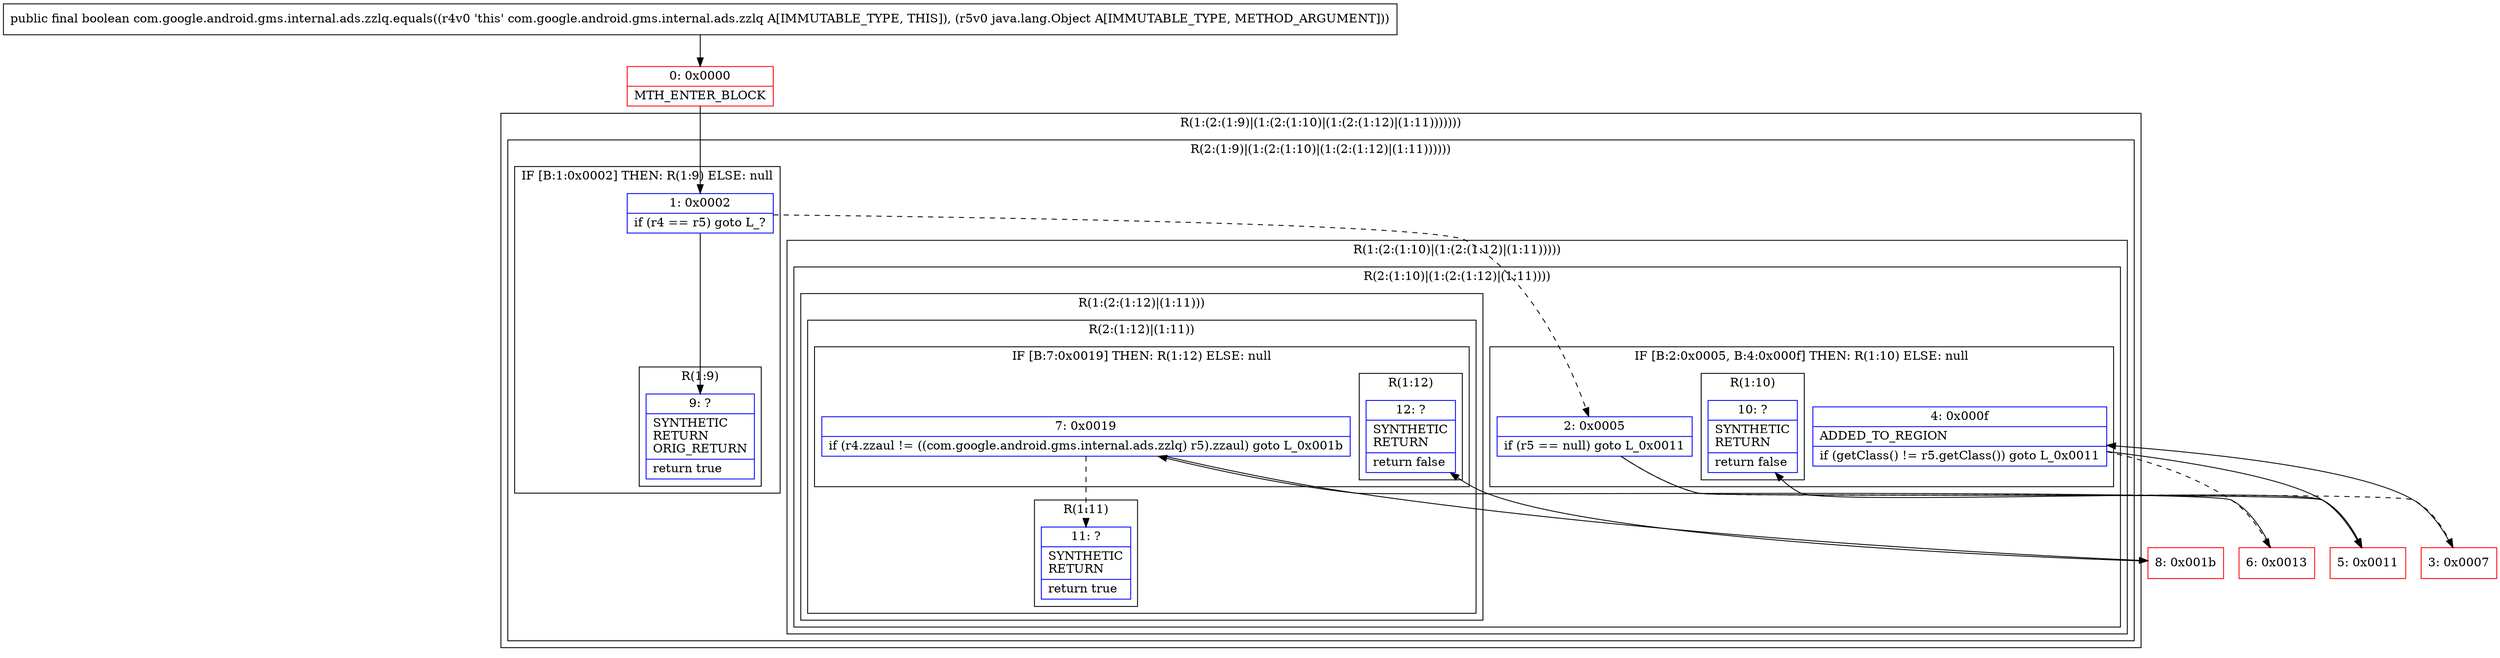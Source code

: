 digraph "CFG forcom.google.android.gms.internal.ads.zzlq.equals(Ljava\/lang\/Object;)Z" {
subgraph cluster_Region_959761038 {
label = "R(1:(2:(1:9)|(1:(2:(1:10)|(1:(2:(1:12)|(1:11)))))))";
node [shape=record,color=blue];
subgraph cluster_Region_1225461865 {
label = "R(2:(1:9)|(1:(2:(1:10)|(1:(2:(1:12)|(1:11))))))";
node [shape=record,color=blue];
subgraph cluster_IfRegion_1579177278 {
label = "IF [B:1:0x0002] THEN: R(1:9) ELSE: null";
node [shape=record,color=blue];
Node_1 [shape=record,label="{1\:\ 0x0002|if (r4 == r5) goto L_?\l}"];
subgraph cluster_Region_1641356201 {
label = "R(1:9)";
node [shape=record,color=blue];
Node_9 [shape=record,label="{9\:\ ?|SYNTHETIC\lRETURN\lORIG_RETURN\l|return true\l}"];
}
}
subgraph cluster_Region_2116734375 {
label = "R(1:(2:(1:10)|(1:(2:(1:12)|(1:11)))))";
node [shape=record,color=blue];
subgraph cluster_Region_1874002515 {
label = "R(2:(1:10)|(1:(2:(1:12)|(1:11))))";
node [shape=record,color=blue];
subgraph cluster_IfRegion_870724414 {
label = "IF [B:2:0x0005, B:4:0x000f] THEN: R(1:10) ELSE: null";
node [shape=record,color=blue];
Node_2 [shape=record,label="{2\:\ 0x0005|if (r5 == null) goto L_0x0011\l}"];
Node_4 [shape=record,label="{4\:\ 0x000f|ADDED_TO_REGION\l|if (getClass() != r5.getClass()) goto L_0x0011\l}"];
subgraph cluster_Region_2049404600 {
label = "R(1:10)";
node [shape=record,color=blue];
Node_10 [shape=record,label="{10\:\ ?|SYNTHETIC\lRETURN\l|return false\l}"];
}
}
subgraph cluster_Region_1388889006 {
label = "R(1:(2:(1:12)|(1:11)))";
node [shape=record,color=blue];
subgraph cluster_Region_622785086 {
label = "R(2:(1:12)|(1:11))";
node [shape=record,color=blue];
subgraph cluster_IfRegion_660818528 {
label = "IF [B:7:0x0019] THEN: R(1:12) ELSE: null";
node [shape=record,color=blue];
Node_7 [shape=record,label="{7\:\ 0x0019|if (r4.zzaul != ((com.google.android.gms.internal.ads.zzlq) r5).zzaul) goto L_0x001b\l}"];
subgraph cluster_Region_1727050394 {
label = "R(1:12)";
node [shape=record,color=blue];
Node_12 [shape=record,label="{12\:\ ?|SYNTHETIC\lRETURN\l|return false\l}"];
}
}
subgraph cluster_Region_1915865177 {
label = "R(1:11)";
node [shape=record,color=blue];
Node_11 [shape=record,label="{11\:\ ?|SYNTHETIC\lRETURN\l|return true\l}"];
}
}
}
}
}
}
}
Node_0 [shape=record,color=red,label="{0\:\ 0x0000|MTH_ENTER_BLOCK\l}"];
Node_3 [shape=record,color=red,label="{3\:\ 0x0007}"];
Node_5 [shape=record,color=red,label="{5\:\ 0x0011}"];
Node_6 [shape=record,color=red,label="{6\:\ 0x0013}"];
Node_8 [shape=record,color=red,label="{8\:\ 0x001b}"];
MethodNode[shape=record,label="{public final boolean com.google.android.gms.internal.ads.zzlq.equals((r4v0 'this' com.google.android.gms.internal.ads.zzlq A[IMMUTABLE_TYPE, THIS]), (r5v0 java.lang.Object A[IMMUTABLE_TYPE, METHOD_ARGUMENT])) }"];
MethodNode -> Node_0;
Node_1 -> Node_2[style=dashed];
Node_1 -> Node_9;
Node_2 -> Node_3[style=dashed];
Node_2 -> Node_5;
Node_4 -> Node_5;
Node_4 -> Node_6[style=dashed];
Node_7 -> Node_8;
Node_7 -> Node_11[style=dashed];
Node_0 -> Node_1;
Node_3 -> Node_4;
Node_5 -> Node_10;
Node_6 -> Node_7;
Node_8 -> Node_12;
}

